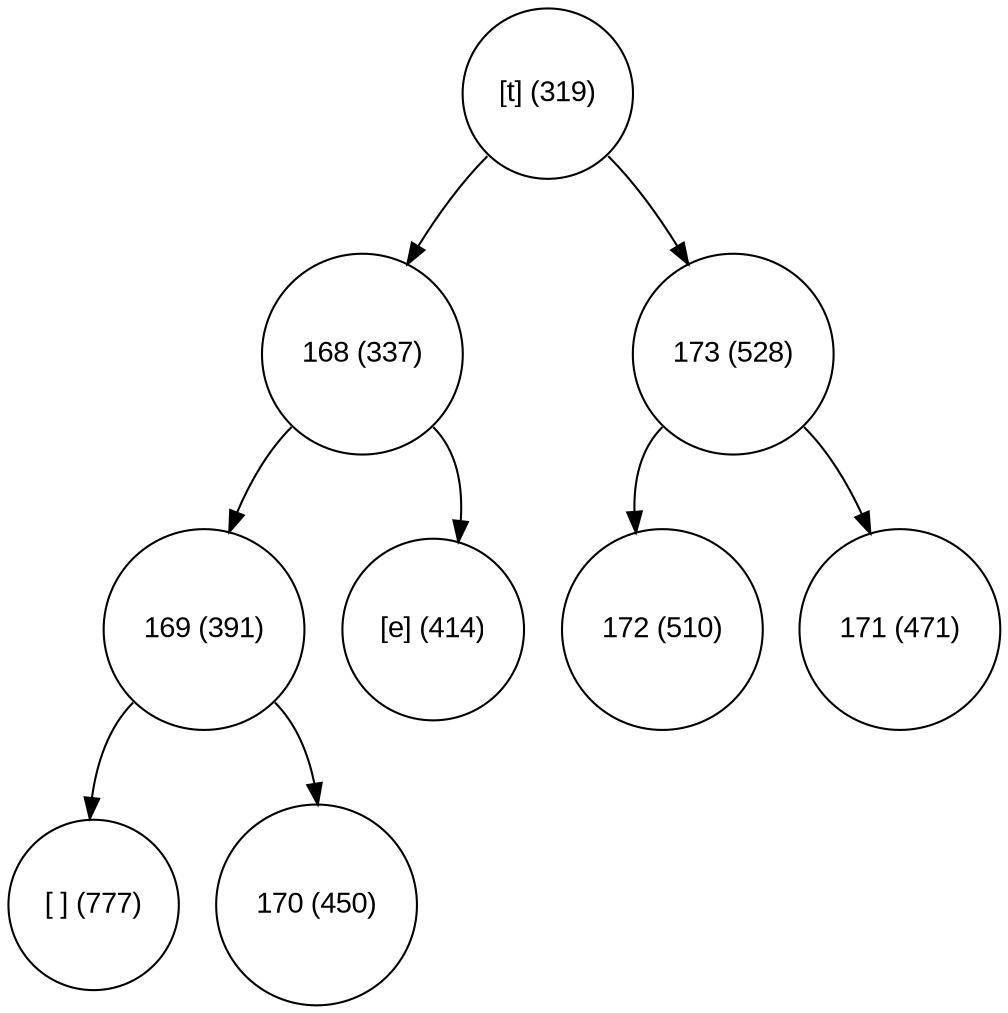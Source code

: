 digraph move_down {
	node [fontname="Arial", shape="circle", width=0.5]; 

	0 [label = "[t] (319)"];
	0:sw -> 1;
	1 [label = "168 (337)"];
	1:sw -> 3;
	3 [label = "169 (391)"];
	3:sw -> 7;
	7 [label = "[ ] (777)"];
	3:se -> 8;
	8 [label = "170 (450)"];
	1:se -> 4;
	4 [label = "[e] (414)"];
	0:se -> 2;
	2 [label = "173 (528)"];
	2:sw -> 5;
	5 [label = "172 (510)"];
	2:se -> 6;
	6 [label = "171 (471)"];
}
